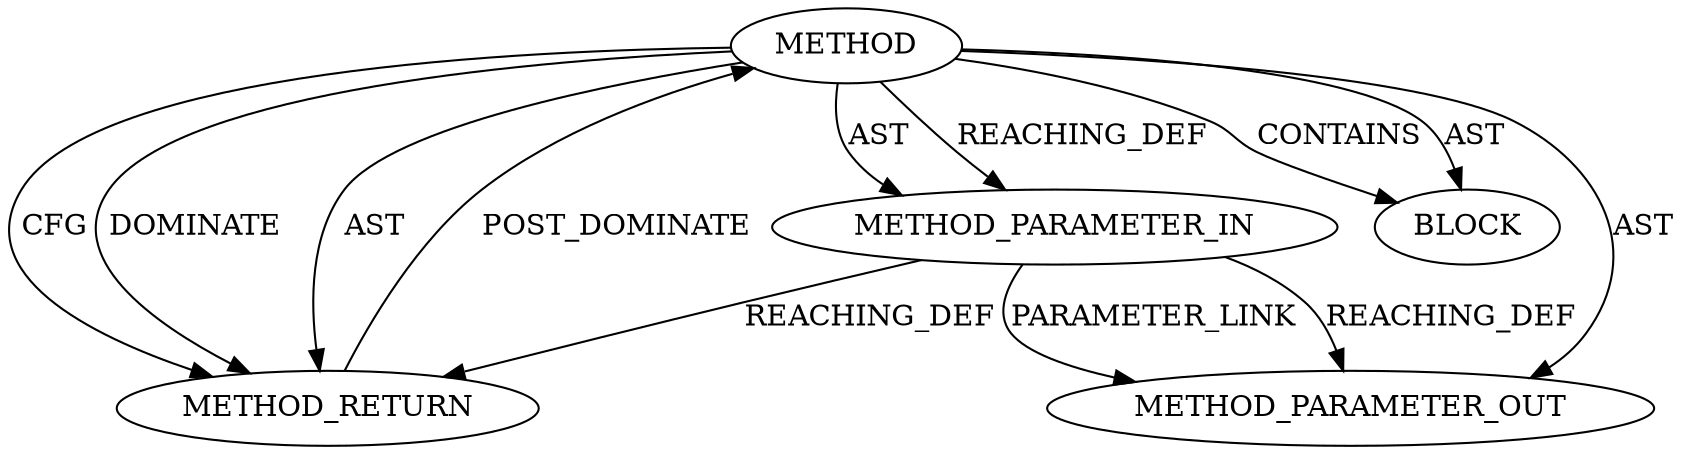 digraph {
  27264 [label=METHOD_PARAMETER_OUT ORDER=1 CODE="p1" IS_VARIADIC=false TYPE_FULL_NAME="ANY" EVALUATION_STRATEGY="BY_VALUE" INDEX=1 NAME="p1"]
  25653 [label=METHOD AST_PARENT_TYPE="NAMESPACE_BLOCK" AST_PARENT_FULL_NAME="<global>" ORDER=0 CODE="<empty>" FULL_NAME="BIO_free_all" IS_EXTERNAL=true FILENAME="<empty>" SIGNATURE="" NAME="BIO_free_all"]
  25656 [label=METHOD_RETURN ORDER=2 CODE="RET" TYPE_FULL_NAME="ANY" EVALUATION_STRATEGY="BY_VALUE"]
  25654 [label=METHOD_PARAMETER_IN ORDER=1 CODE="p1" IS_VARIADIC=false TYPE_FULL_NAME="ANY" EVALUATION_STRATEGY="BY_VALUE" INDEX=1 NAME="p1"]
  25655 [label=BLOCK ORDER=1 ARGUMENT_INDEX=1 CODE="<empty>" TYPE_FULL_NAME="ANY"]
  25653 -> 25656 [label=DOMINATE ]
  25654 -> 25656 [label=REACHING_DEF VARIABLE="p1"]
  25653 -> 25655 [label=CONTAINS ]
  25656 -> 25653 [label=POST_DOMINATE ]
  25653 -> 25655 [label=AST ]
  25653 -> 27264 [label=AST ]
  25653 -> 25654 [label=AST ]
  25654 -> 27264 [label=REACHING_DEF VARIABLE="p1"]
  25653 -> 25656 [label=AST ]
  25653 -> 25656 [label=CFG ]
  25654 -> 27264 [label=PARAMETER_LINK ]
  25653 -> 25654 [label=REACHING_DEF VARIABLE=""]
}
